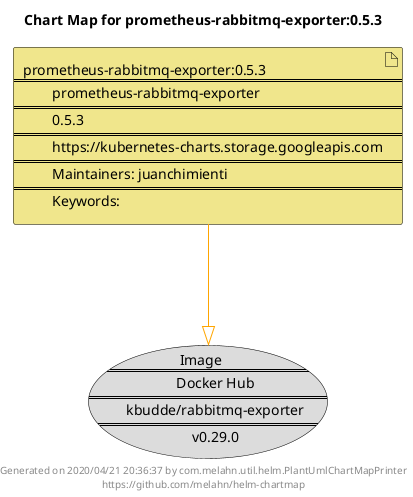 @startuml
skinparam linetype ortho
skinparam backgroundColor white
skinparam usecaseBorderColor black
skinparam usecaseArrowColor LightSlateGray
skinparam artifactBorderColor black
skinparam artifactArrowColor LightSlateGray

title Chart Map for prometheus-rabbitmq-exporter:0.5.3

'There is one referenced Helm Chart
artifact "prometheus-rabbitmq-exporter:0.5.3\n====\n\tprometheus-rabbitmq-exporter\n====\n\t0.5.3\n====\n\thttps://kubernetes-charts.storage.googleapis.com\n====\n\tMaintainers: juanchimienti\n====\n\tKeywords: " as prometheus_rabbitmq_exporter_0_5_3 #Khaki

'There is one referenced Docker Image
usecase "Image\n====\n\tDocker Hub\n====\n\tkbudde/rabbitmq-exporter\n====\n\tv0.29.0" as kbudde_rabbitmq_exporter_v0_29_0 #Gainsboro

'Chart Dependencies
prometheus_rabbitmq_exporter_0_5_3--[#orange]-|>kbudde_rabbitmq_exporter_v0_29_0

center footer Generated on 2020/04/21 20:36:37 by com.melahn.util.helm.PlantUmlChartMapPrinter\nhttps://github.com/melahn/helm-chartmap
@enduml
